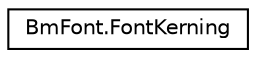 digraph "Graphical Class Hierarchy"
{
  edge [fontname="Helvetica",fontsize="10",labelfontname="Helvetica",labelfontsize="10"];
  node [fontname="Helvetica",fontsize="10",shape=record];
  rankdir="LR";
  Node1 [label="BmFont.FontKerning",height=0.2,width=0.4,color="black", fillcolor="white", style="filled",URL="$class_bm_font_1_1_font_kerning.html"];
}

